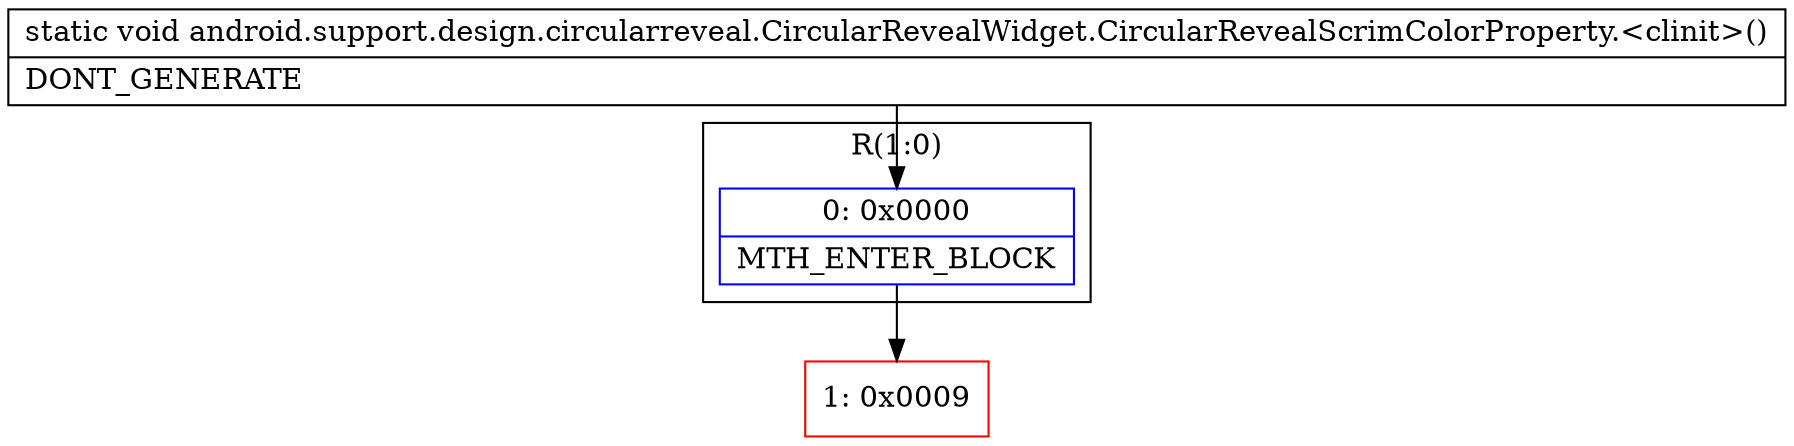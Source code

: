 digraph "CFG forandroid.support.design.circularreveal.CircularRevealWidget.CircularRevealScrimColorProperty.\<clinit\>()V" {
subgraph cluster_Region_1628913543 {
label = "R(1:0)";
node [shape=record,color=blue];
Node_0 [shape=record,label="{0\:\ 0x0000|MTH_ENTER_BLOCK\l}"];
}
Node_1 [shape=record,color=red,label="{1\:\ 0x0009}"];
MethodNode[shape=record,label="{static void android.support.design.circularreveal.CircularRevealWidget.CircularRevealScrimColorProperty.\<clinit\>()  | DONT_GENERATE\l}"];
MethodNode -> Node_0;
Node_0 -> Node_1;
}

